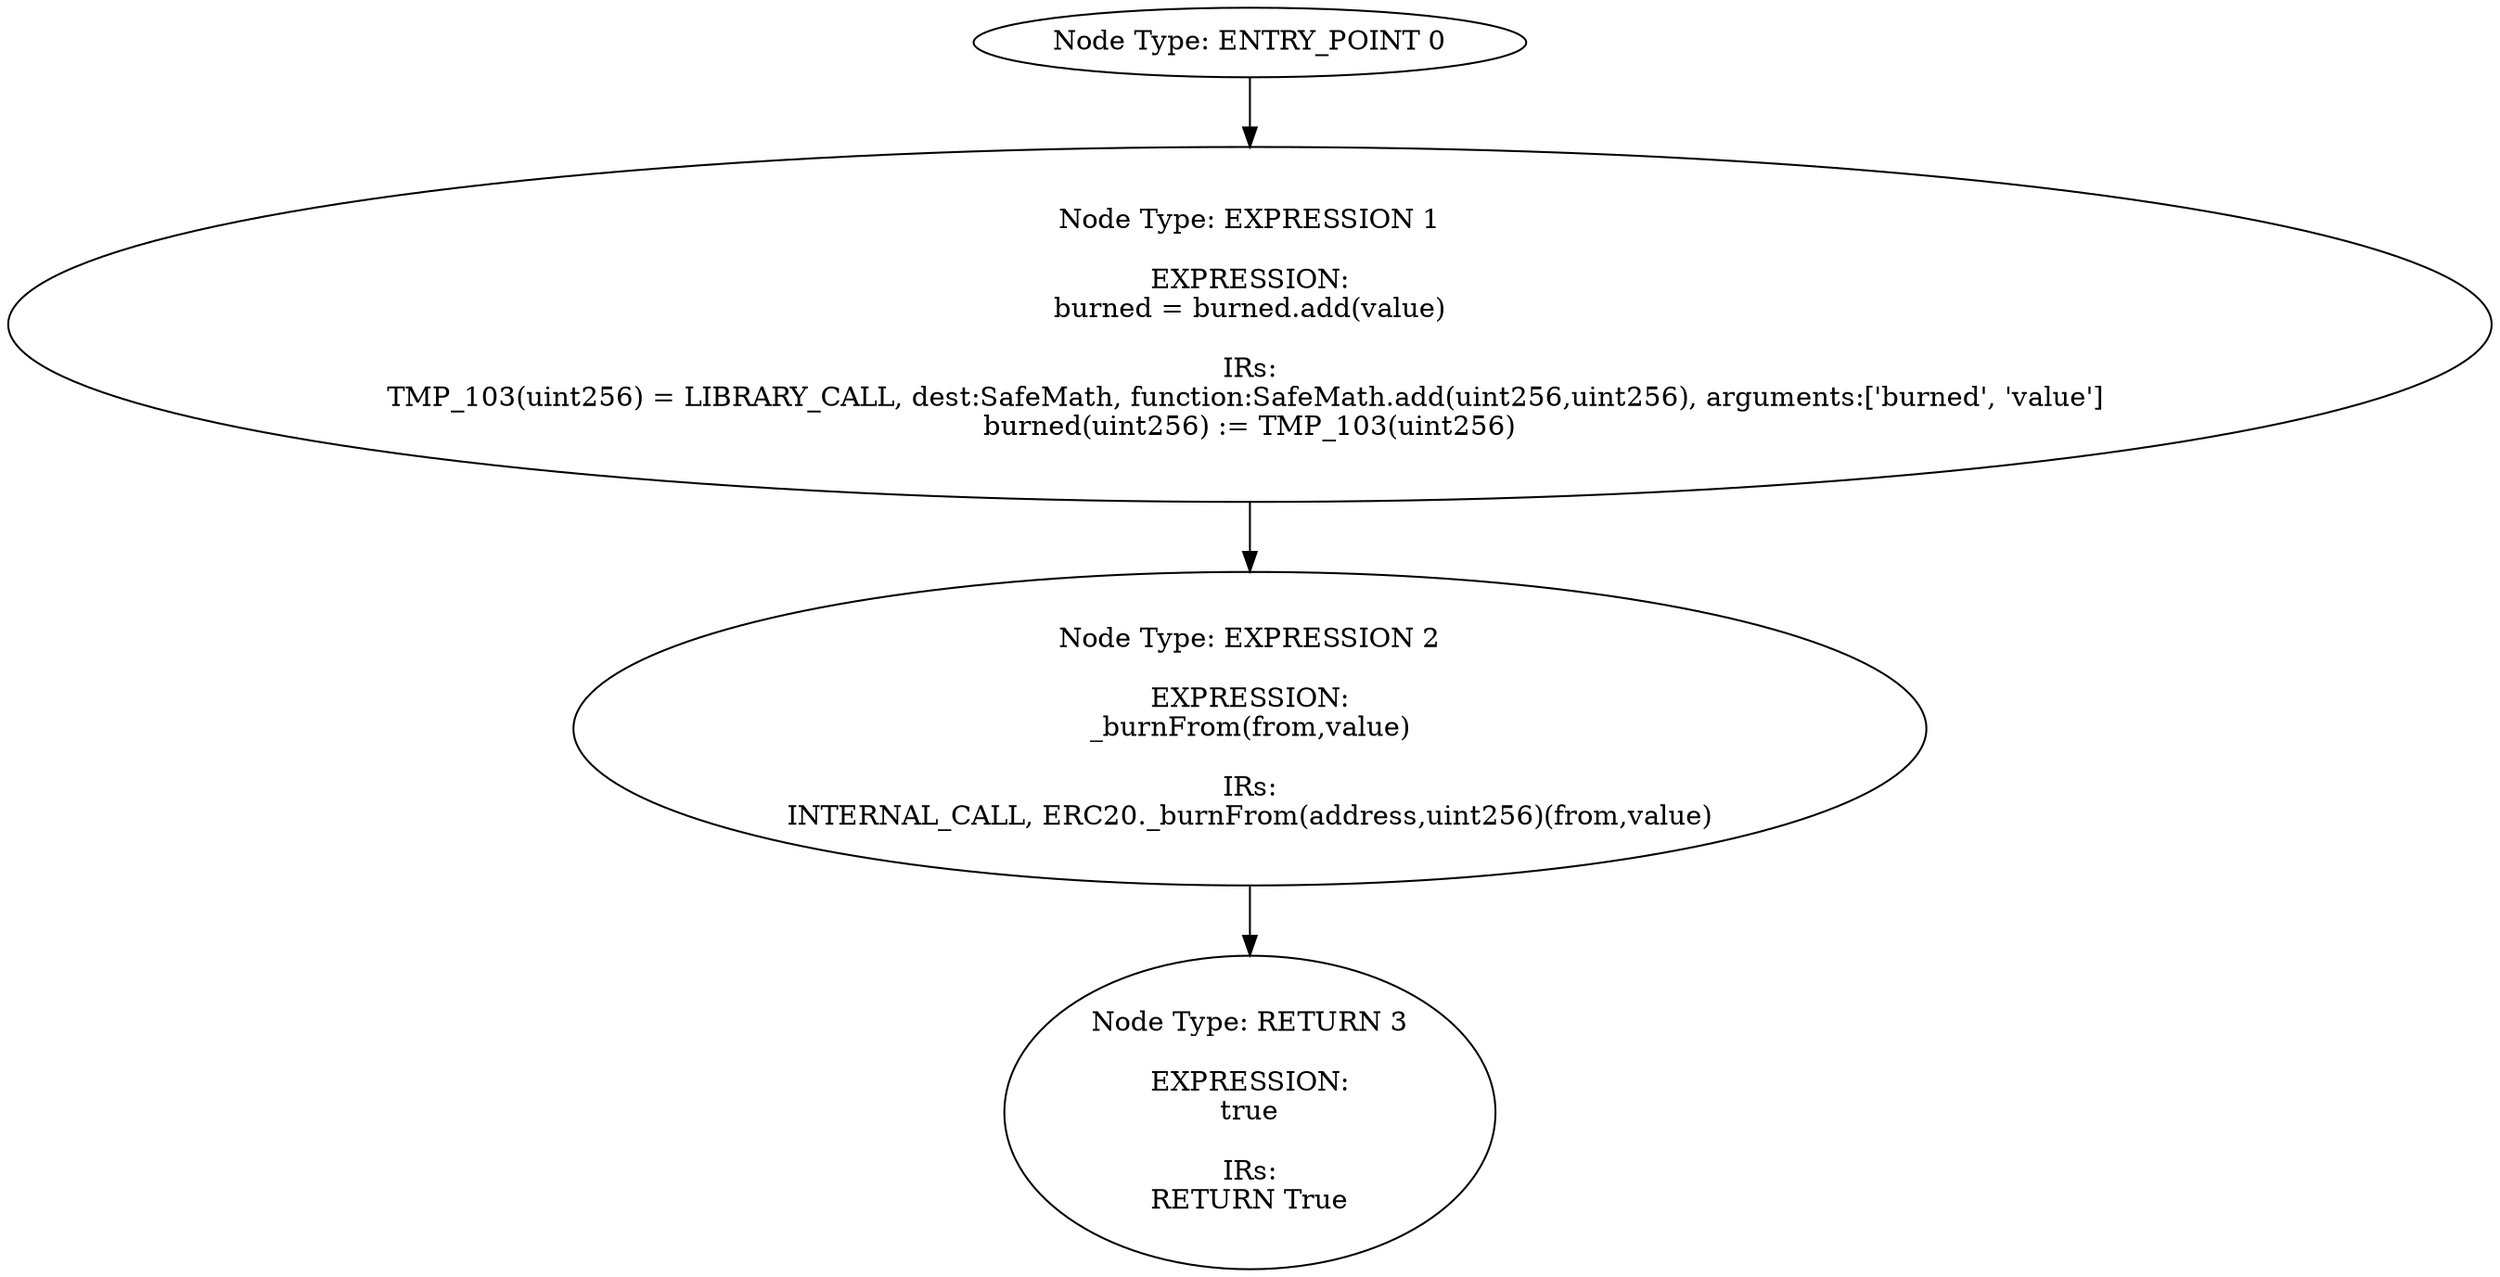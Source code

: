 digraph{
0[label="Node Type: ENTRY_POINT 0
"];
0->1;
1[label="Node Type: EXPRESSION 1

EXPRESSION:
burned = burned.add(value)

IRs:
TMP_103(uint256) = LIBRARY_CALL, dest:SafeMath, function:SafeMath.add(uint256,uint256), arguments:['burned', 'value'] 
burned(uint256) := TMP_103(uint256)"];
1->2;
2[label="Node Type: EXPRESSION 2

EXPRESSION:
_burnFrom(from,value)

IRs:
INTERNAL_CALL, ERC20._burnFrom(address,uint256)(from,value)"];
2->3;
3[label="Node Type: RETURN 3

EXPRESSION:
true

IRs:
RETURN True"];
}
